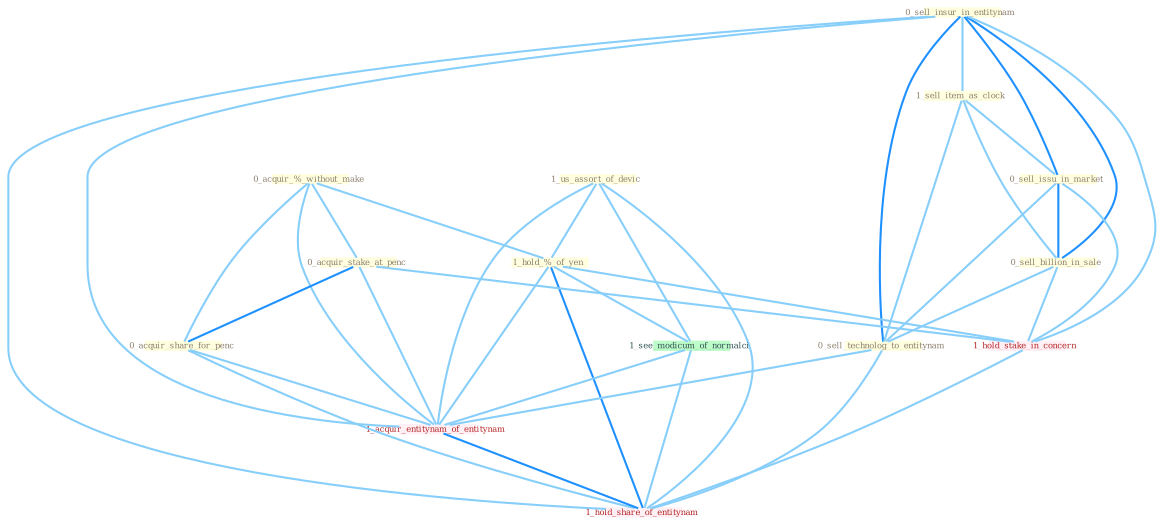 Graph G{ 
    node
    [shape=polygon,style=filled,width=.5,height=.06,color="#BDFCC9",fixedsize=true,fontsize=4,
    fontcolor="#2f4f4f"];
    {node
    [color="#ffffe0", fontcolor="#8b7d6b"] "1_us_assort_of_devic " "0_sell_insur_in_entitynam " "1_sell_item_as_clock " "0_acquir_%_without_make " "1_hold_%_of_yen " "0_sell_issu_in_market " "0_sell_billion_in_sale " "0_acquir_stake_at_penc " "0_acquir_share_for_penc " "0_sell_technolog_to_entitynam "}
{node [color="#fff0f5", fontcolor="#b22222"] "1_hold_stake_in_concern " "1_acquir_entitynam_of_entitynam " "1_hold_share_of_entitynam "}
edge [color="#B0E2FF"];

	"1_us_assort_of_devic " -- "1_hold_%_of_yen " [w="1", color="#87cefa" ];
	"1_us_assort_of_devic " -- "1_see_modicum_of_normalci " [w="1", color="#87cefa" ];
	"1_us_assort_of_devic " -- "1_acquir_entitynam_of_entitynam " [w="1", color="#87cefa" ];
	"1_us_assort_of_devic " -- "1_hold_share_of_entitynam " [w="1", color="#87cefa" ];
	"0_sell_insur_in_entitynam " -- "1_sell_item_as_clock " [w="1", color="#87cefa" ];
	"0_sell_insur_in_entitynam " -- "0_sell_issu_in_market " [w="2", color="#1e90ff" , len=0.8];
	"0_sell_insur_in_entitynam " -- "0_sell_billion_in_sale " [w="2", color="#1e90ff" , len=0.8];
	"0_sell_insur_in_entitynam " -- "0_sell_technolog_to_entitynam " [w="2", color="#1e90ff" , len=0.8];
	"0_sell_insur_in_entitynam " -- "1_hold_stake_in_concern " [w="1", color="#87cefa" ];
	"0_sell_insur_in_entitynam " -- "1_acquir_entitynam_of_entitynam " [w="1", color="#87cefa" ];
	"0_sell_insur_in_entitynam " -- "1_hold_share_of_entitynam " [w="1", color="#87cefa" ];
	"1_sell_item_as_clock " -- "0_sell_issu_in_market " [w="1", color="#87cefa" ];
	"1_sell_item_as_clock " -- "0_sell_billion_in_sale " [w="1", color="#87cefa" ];
	"1_sell_item_as_clock " -- "0_sell_technolog_to_entitynam " [w="1", color="#87cefa" ];
	"0_acquir_%_without_make " -- "1_hold_%_of_yen " [w="1", color="#87cefa" ];
	"0_acquir_%_without_make " -- "0_acquir_stake_at_penc " [w="1", color="#87cefa" ];
	"0_acquir_%_without_make " -- "0_acquir_share_for_penc " [w="1", color="#87cefa" ];
	"0_acquir_%_without_make " -- "1_acquir_entitynam_of_entitynam " [w="1", color="#87cefa" ];
	"1_hold_%_of_yen " -- "1_hold_stake_in_concern " [w="1", color="#87cefa" ];
	"1_hold_%_of_yen " -- "1_see_modicum_of_normalci " [w="1", color="#87cefa" ];
	"1_hold_%_of_yen " -- "1_acquir_entitynam_of_entitynam " [w="1", color="#87cefa" ];
	"1_hold_%_of_yen " -- "1_hold_share_of_entitynam " [w="2", color="#1e90ff" , len=0.8];
	"0_sell_issu_in_market " -- "0_sell_billion_in_sale " [w="2", color="#1e90ff" , len=0.8];
	"0_sell_issu_in_market " -- "0_sell_technolog_to_entitynam " [w="1", color="#87cefa" ];
	"0_sell_issu_in_market " -- "1_hold_stake_in_concern " [w="1", color="#87cefa" ];
	"0_sell_billion_in_sale " -- "0_sell_technolog_to_entitynam " [w="1", color="#87cefa" ];
	"0_sell_billion_in_sale " -- "1_hold_stake_in_concern " [w="1", color="#87cefa" ];
	"0_acquir_stake_at_penc " -- "0_acquir_share_for_penc " [w="2", color="#1e90ff" , len=0.8];
	"0_acquir_stake_at_penc " -- "1_hold_stake_in_concern " [w="1", color="#87cefa" ];
	"0_acquir_stake_at_penc " -- "1_acquir_entitynam_of_entitynam " [w="1", color="#87cefa" ];
	"0_acquir_share_for_penc " -- "1_acquir_entitynam_of_entitynam " [w="1", color="#87cefa" ];
	"0_acquir_share_for_penc " -- "1_hold_share_of_entitynam " [w="1", color="#87cefa" ];
	"0_sell_technolog_to_entitynam " -- "1_acquir_entitynam_of_entitynam " [w="1", color="#87cefa" ];
	"0_sell_technolog_to_entitynam " -- "1_hold_share_of_entitynam " [w="1", color="#87cefa" ];
	"1_hold_stake_in_concern " -- "1_hold_share_of_entitynam " [w="1", color="#87cefa" ];
	"1_see_modicum_of_normalci " -- "1_acquir_entitynam_of_entitynam " [w="1", color="#87cefa" ];
	"1_see_modicum_of_normalci " -- "1_hold_share_of_entitynam " [w="1", color="#87cefa" ];
	"1_acquir_entitynam_of_entitynam " -- "1_hold_share_of_entitynam " [w="2", color="#1e90ff" , len=0.8];
}